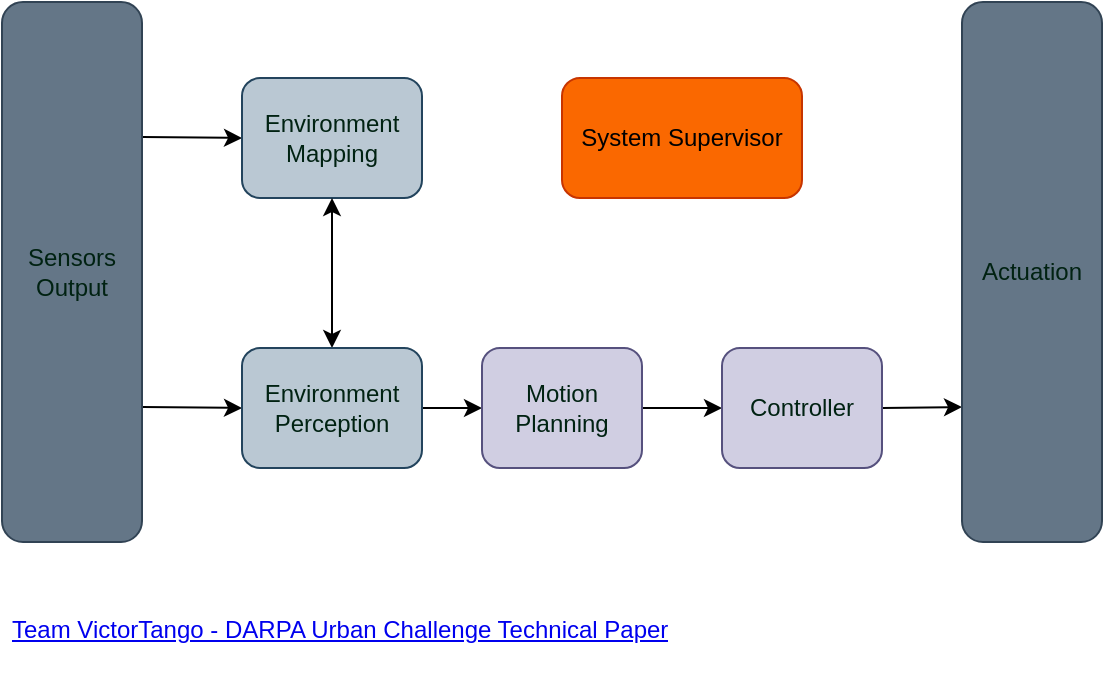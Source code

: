 <mxfile>
    <diagram id="C6QN9CYbgferwjpc9qxS" name="Page-1">
        <mxGraphModel dx="1066" dy="647" grid="1" gridSize="10" guides="1" tooltips="1" connect="1" arrows="1" fold="1" page="1" pageScale="1" pageWidth="850" pageHeight="1100" math="0" shadow="0">
            <root>
                <mxCell id="0"/>
                <mxCell id="1" parent="0"/>
                <mxCell id="5" style="edgeStyle=none;html=1;exitX=1;exitY=0.25;exitDx=0;exitDy=0;entryX=0;entryY=0.5;entryDx=0;entryDy=0;" edge="1" parent="1" source="2" target="4">
                    <mxGeometry relative="1" as="geometry"/>
                </mxCell>
                <mxCell id="7" style="edgeStyle=none;html=1;exitX=1;exitY=0.75;exitDx=0;exitDy=0;entryX=0;entryY=0.5;entryDx=0;entryDy=0;" edge="1" parent="1" source="2" target="6">
                    <mxGeometry relative="1" as="geometry"/>
                </mxCell>
                <mxCell id="2" value="Sensors Output" style="rounded=1;whiteSpace=wrap;html=1;fillColor=#647687;strokeColor=#314354;fontColor=#002212;" vertex="1" parent="1">
                    <mxGeometry x="100" y="140" width="70" height="270" as="geometry"/>
                </mxCell>
                <mxCell id="4" value="Environment Mapping" style="rounded=1;whiteSpace=wrap;html=1;fillColor=#bac8d3;strokeColor=#23445d;fontColor=#002212;" vertex="1" parent="1">
                    <mxGeometry x="220" y="178" width="90" height="60" as="geometry"/>
                </mxCell>
                <mxCell id="8" style="edgeStyle=none;html=1;exitX=0.5;exitY=0;exitDx=0;exitDy=0;entryX=0.5;entryY=1;entryDx=0;entryDy=0;startArrow=classic;startFill=1;" edge="1" parent="1" source="6" target="4">
                    <mxGeometry relative="1" as="geometry"/>
                </mxCell>
                <mxCell id="13" value="" style="edgeStyle=none;html=1;startArrow=none;startFill=0;" edge="1" parent="1" source="6" target="12">
                    <mxGeometry relative="1" as="geometry"/>
                </mxCell>
                <mxCell id="6" value="Environment Perception" style="rounded=1;whiteSpace=wrap;html=1;fillColor=#bac8d3;strokeColor=#23445d;fontColor=#002212;" vertex="1" parent="1">
                    <mxGeometry x="220" y="313" width="90" height="60" as="geometry"/>
                </mxCell>
                <mxCell id="15" value="" style="edgeStyle=none;html=1;startArrow=none;startFill=0;" edge="1" parent="1" source="12" target="14">
                    <mxGeometry relative="1" as="geometry"/>
                </mxCell>
                <mxCell id="12" value="Motion Planning" style="rounded=1;whiteSpace=wrap;html=1;fillColor=#d0cee2;strokeColor=#56517e;fontColor=#002212;" vertex="1" parent="1">
                    <mxGeometry x="340" y="313" width="80" height="60" as="geometry"/>
                </mxCell>
                <mxCell id="17" style="edgeStyle=none;html=1;exitX=1;exitY=0.5;exitDx=0;exitDy=0;entryX=0;entryY=0.75;entryDx=0;entryDy=0;startArrow=none;startFill=0;" edge="1" parent="1" source="14" target="16">
                    <mxGeometry relative="1" as="geometry"/>
                </mxCell>
                <mxCell id="14" value="Controller" style="rounded=1;whiteSpace=wrap;html=1;fillColor=#d0cee2;strokeColor=#56517e;fontColor=#002212;" vertex="1" parent="1">
                    <mxGeometry x="460" y="313" width="80" height="60" as="geometry"/>
                </mxCell>
                <mxCell id="16" value="Actuation" style="rounded=1;whiteSpace=wrap;html=1;fillColor=#647687;strokeColor=#314354;fontColor=#012212;" vertex="1" parent="1">
                    <mxGeometry x="580" y="140" width="70" height="270" as="geometry"/>
                </mxCell>
                <mxCell id="18" value="System Supervisor" style="rounded=1;whiteSpace=wrap;html=1;fillColor=#fa6800;strokeColor=#C73500;fontColor=#000000;" vertex="1" parent="1">
                    <mxGeometry x="380" y="178" width="120" height="60" as="geometry"/>
                </mxCell>
                <mxCell id="21" value="&lt;h1&gt;&lt;span style=&quot;font-size: 12px; font-weight: 400;&quot;&gt;&lt;a href=&quot;https://pdfs.semanticscholar.org/c10a/cd8c64790f7d040ea6f01d7b26b1d9a442db.pdf&quot;&gt;Team VictorTango - DARPA Urban Challenge Technical Paper&lt;/a&gt;&lt;/span&gt;&lt;/h1&gt;" style="text;html=1;spacing=5;spacingTop=-20;whiteSpace=wrap;overflow=hidden;rounded=0;fillColor=none;" vertex="1" parent="1">
                    <mxGeometry x="100" y="430" width="350" height="50" as="geometry"/>
                </mxCell>
            </root>
        </mxGraphModel>
    </diagram>
</mxfile>